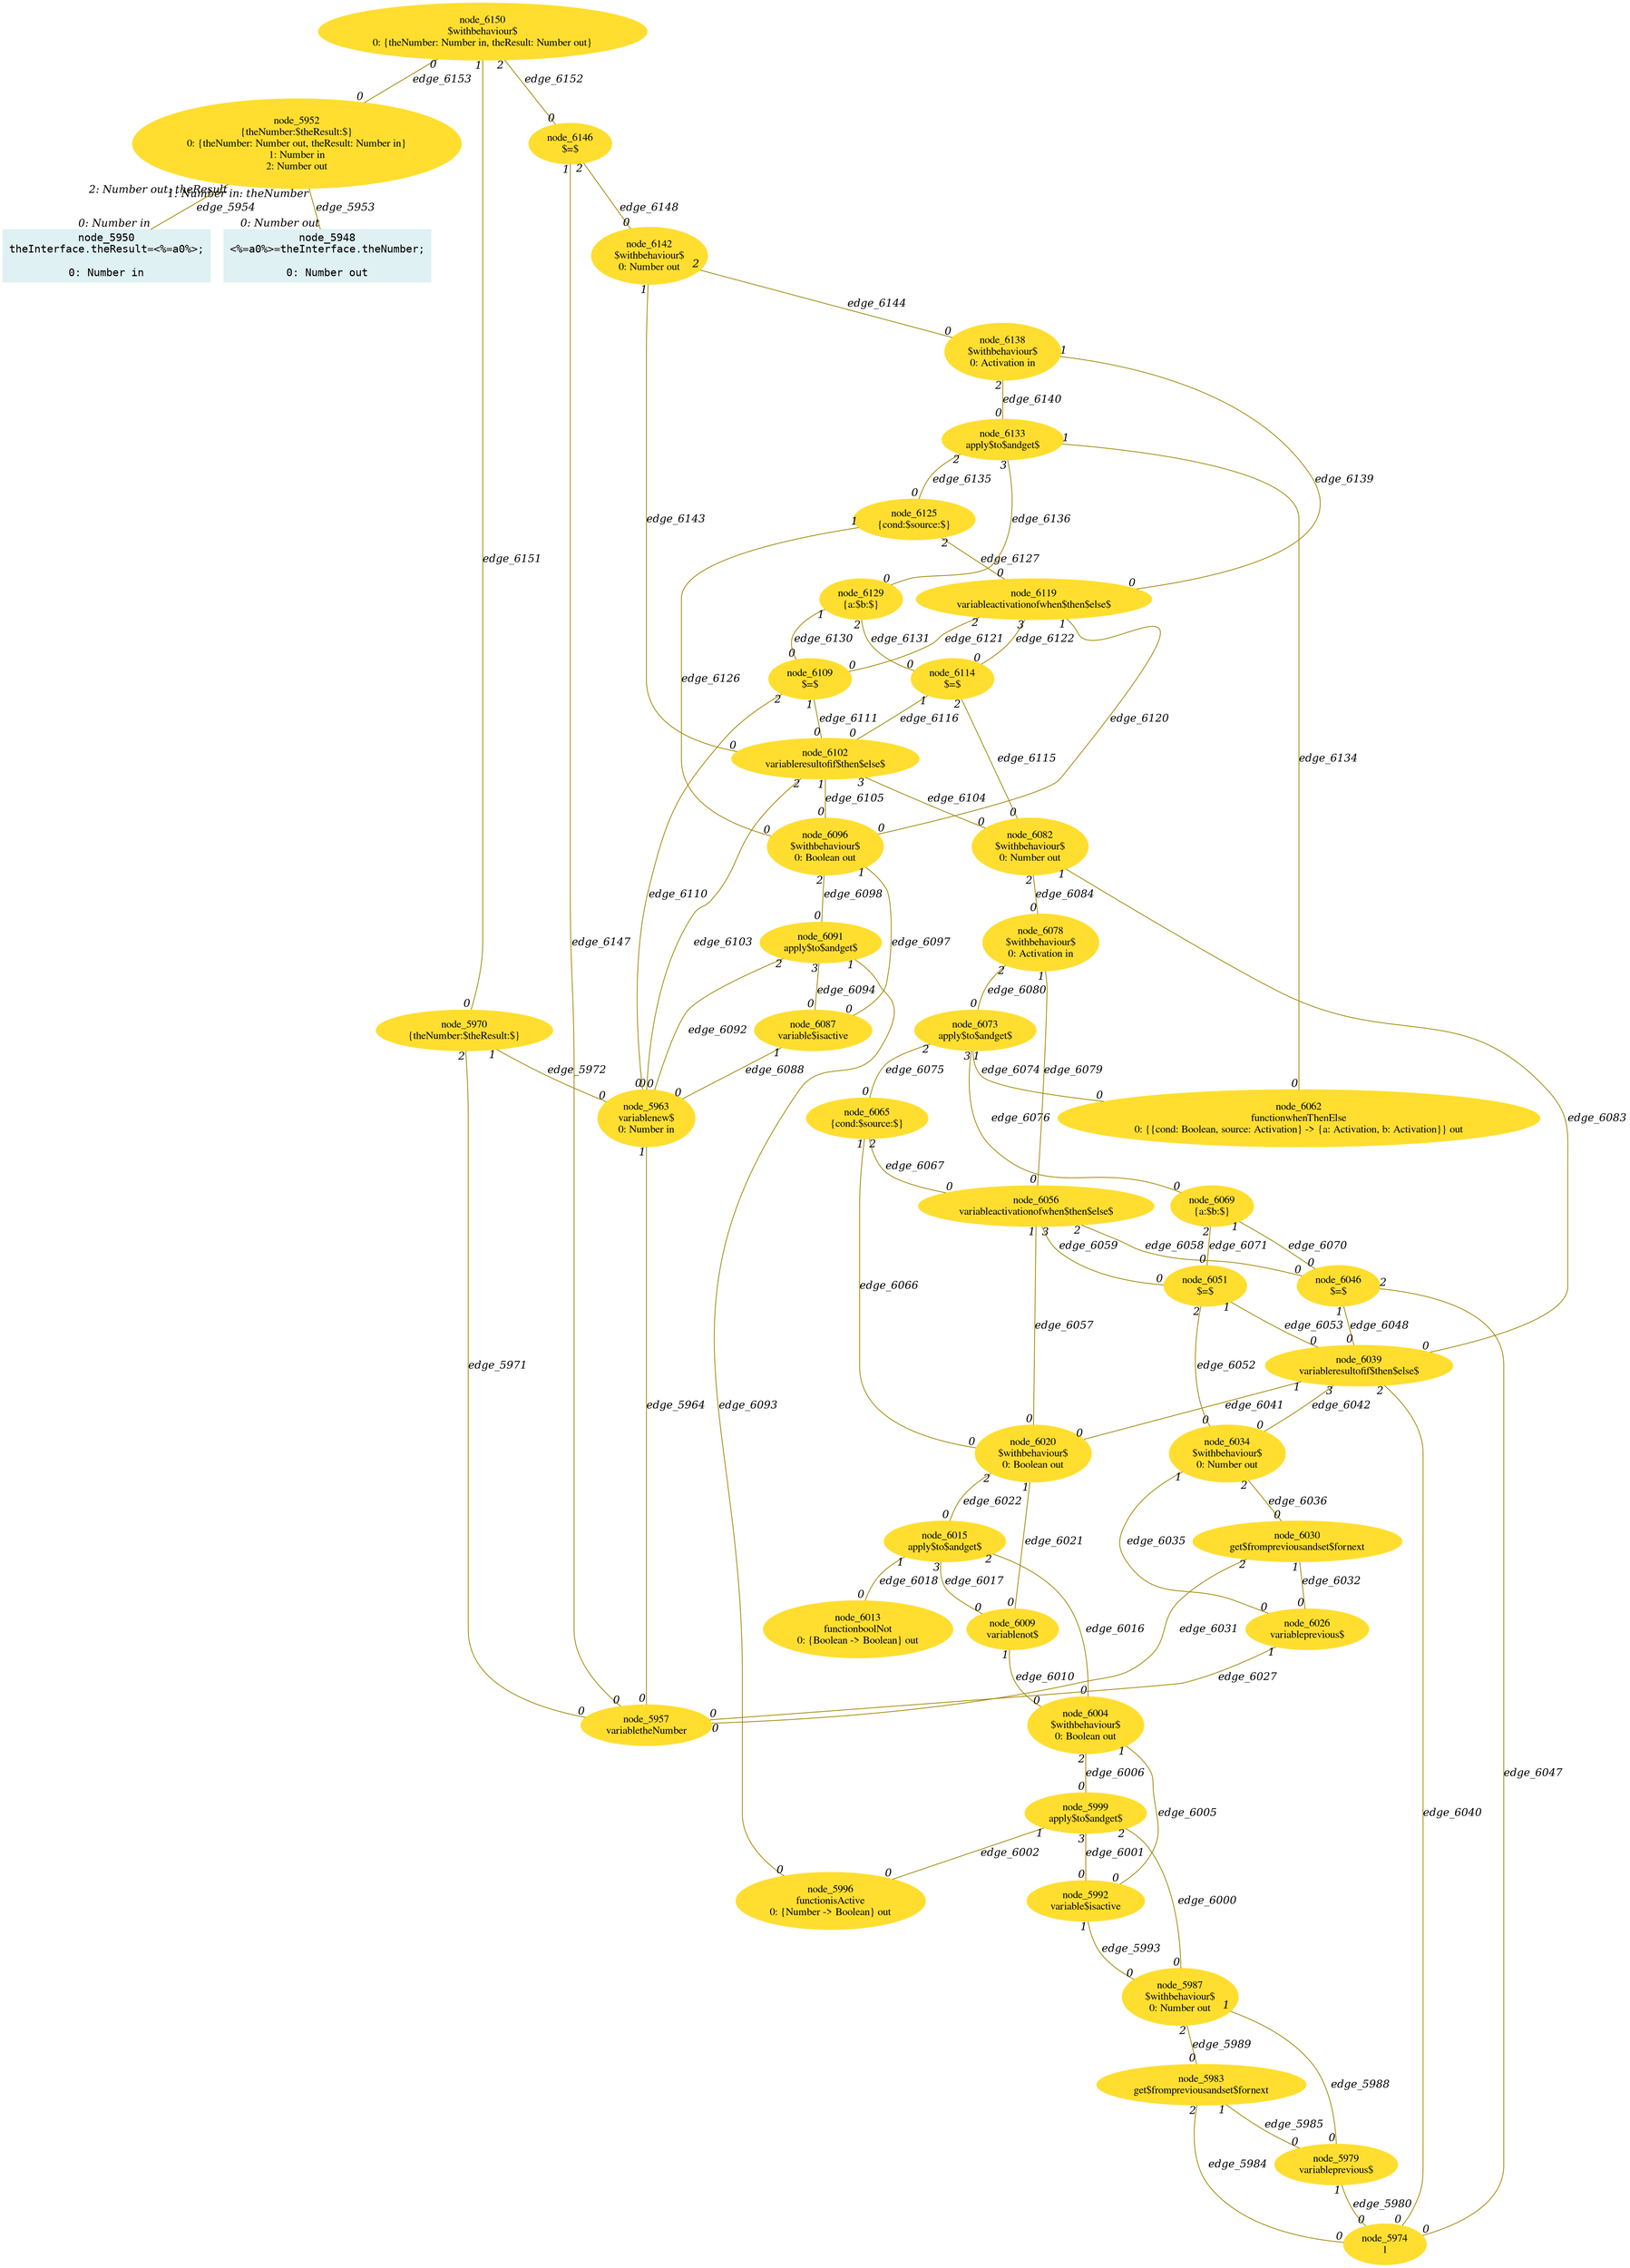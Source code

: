 digraph g{node_5948 [shape="box", style="filled", color="#dff1f2", fontname="Courier", label="node_5948
<%=a0%>=theInterface.theNumber;

0: Number out" ]
node_5950 [shape="box", style="filled", color="#dff1f2", fontname="Courier", label="node_5950
theInterface.theResult=<%=a0%>;

0: Number in" ]
node_5952 [shape="ellipse", style="filled", color="#ffde2f", fontname="Times", label="node_5952
{theNumber:$theResult:$}
0: {theNumber: Number out, theResult: Number in}
1: Number in
2: Number out" ]
node_5957 [shape="ellipse", style="filled", color="#ffde2f", fontname="Times", label="node_5957
variabletheNumber
" ]
node_5963 [shape="ellipse", style="filled", color="#ffde2f", fontname="Times", label="node_5963
variablenew$
0: Number in" ]
node_5970 [shape="ellipse", style="filled", color="#ffde2f", fontname="Times", label="node_5970
{theNumber:$theResult:$}
" ]
node_5974 [shape="ellipse", style="filled", color="#ffde2f", fontname="Times", label="node_5974
1
" ]
node_5979 [shape="ellipse", style="filled", color="#ffde2f", fontname="Times", label="node_5979
variableprevious$
" ]
node_5983 [shape="ellipse", style="filled", color="#ffde2f", fontname="Times", label="node_5983
get$frompreviousandset$fornext
" ]
node_5987 [shape="ellipse", style="filled", color="#ffde2f", fontname="Times", label="node_5987
$withbehaviour$
0: Number out" ]
node_5992 [shape="ellipse", style="filled", color="#ffde2f", fontname="Times", label="node_5992
variable$isactive
" ]
node_5996 [shape="ellipse", style="filled", color="#ffde2f", fontname="Times", label="node_5996
functionisActive
0: {Number -> Boolean} out" ]
node_5999 [shape="ellipse", style="filled", color="#ffde2f", fontname="Times", label="node_5999
apply$to$andget$
" ]
node_6004 [shape="ellipse", style="filled", color="#ffde2f", fontname="Times", label="node_6004
$withbehaviour$
0: Boolean out" ]
node_6009 [shape="ellipse", style="filled", color="#ffde2f", fontname="Times", label="node_6009
variablenot$
" ]
node_6013 [shape="ellipse", style="filled", color="#ffde2f", fontname="Times", label="node_6013
functionboolNot
0: {Boolean -> Boolean} out" ]
node_6015 [shape="ellipse", style="filled", color="#ffde2f", fontname="Times", label="node_6015
apply$to$andget$
" ]
node_6020 [shape="ellipse", style="filled", color="#ffde2f", fontname="Times", label="node_6020
$withbehaviour$
0: Boolean out" ]
node_6026 [shape="ellipse", style="filled", color="#ffde2f", fontname="Times", label="node_6026
variableprevious$
" ]
node_6030 [shape="ellipse", style="filled", color="#ffde2f", fontname="Times", label="node_6030
get$frompreviousandset$fornext
" ]
node_6034 [shape="ellipse", style="filled", color="#ffde2f", fontname="Times", label="node_6034
$withbehaviour$
0: Number out" ]
node_6039 [shape="ellipse", style="filled", color="#ffde2f", fontname="Times", label="node_6039
variableresultofif$then$else$
" ]
node_6046 [shape="ellipse", style="filled", color="#ffde2f", fontname="Times", label="node_6046
$=$
" ]
node_6051 [shape="ellipse", style="filled", color="#ffde2f", fontname="Times", label="node_6051
$=$
" ]
node_6056 [shape="ellipse", style="filled", color="#ffde2f", fontname="Times", label="node_6056
variableactivationofwhen$then$else$
" ]
node_6062 [shape="ellipse", style="filled", color="#ffde2f", fontname="Times", label="node_6062
functionwhenThenElse
0: {{cond: Boolean, source: Activation} -> {a: Activation, b: Activation}} out" ]
node_6065 [shape="ellipse", style="filled", color="#ffde2f", fontname="Times", label="node_6065
{cond:$source:$}
" ]
node_6069 [shape="ellipse", style="filled", color="#ffde2f", fontname="Times", label="node_6069
{a:$b:$}
" ]
node_6073 [shape="ellipse", style="filled", color="#ffde2f", fontname="Times", label="node_6073
apply$to$andget$
" ]
node_6078 [shape="ellipse", style="filled", color="#ffde2f", fontname="Times", label="node_6078
$withbehaviour$
0: Activation in" ]
node_6082 [shape="ellipse", style="filled", color="#ffde2f", fontname="Times", label="node_6082
$withbehaviour$
0: Number out" ]
node_6087 [shape="ellipse", style="filled", color="#ffde2f", fontname="Times", label="node_6087
variable$isactive
" ]
node_6091 [shape="ellipse", style="filled", color="#ffde2f", fontname="Times", label="node_6091
apply$to$andget$
" ]
node_6096 [shape="ellipse", style="filled", color="#ffde2f", fontname="Times", label="node_6096
$withbehaviour$
0: Boolean out" ]
node_6102 [shape="ellipse", style="filled", color="#ffde2f", fontname="Times", label="node_6102
variableresultofif$then$else$
" ]
node_6109 [shape="ellipse", style="filled", color="#ffde2f", fontname="Times", label="node_6109
$=$
" ]
node_6114 [shape="ellipse", style="filled", color="#ffde2f", fontname="Times", label="node_6114
$=$
" ]
node_6119 [shape="ellipse", style="filled", color="#ffde2f", fontname="Times", label="node_6119
variableactivationofwhen$then$else$
" ]
node_6125 [shape="ellipse", style="filled", color="#ffde2f", fontname="Times", label="node_6125
{cond:$source:$}
" ]
node_6129 [shape="ellipse", style="filled", color="#ffde2f", fontname="Times", label="node_6129
{a:$b:$}
" ]
node_6133 [shape="ellipse", style="filled", color="#ffde2f", fontname="Times", label="node_6133
apply$to$andget$
" ]
node_6138 [shape="ellipse", style="filled", color="#ffde2f", fontname="Times", label="node_6138
$withbehaviour$
0: Activation in" ]
node_6142 [shape="ellipse", style="filled", color="#ffde2f", fontname="Times", label="node_6142
$withbehaviour$
0: Number out" ]
node_6146 [shape="ellipse", style="filled", color="#ffde2f", fontname="Times", label="node_6146
$=$
" ]
node_6150 [shape="ellipse", style="filled", color="#ffde2f", fontname="Times", label="node_6150
$withbehaviour$
0: {theNumber: Number in, theResult: Number out}" ]
node_5952 -> node_5948 [dir=none, arrowHead=none, fontname="Times-Italic", arrowsize=1, color="#9d8400", label="edge_5953",  headlabel="0: Number out", taillabel="1: Number in: theNumber" ]
node_5952 -> node_5950 [dir=none, arrowHead=none, fontname="Times-Italic", arrowsize=1, color="#9d8400", label="edge_5954",  headlabel="0: Number in", taillabel="2: Number out: theResult" ]
node_5963 -> node_5957 [dir=none, arrowHead=none, fontname="Times-Italic", arrowsize=1, color="#9d8400", label="edge_5964",  headlabel="0", taillabel="1" ]
node_5970 -> node_5957 [dir=none, arrowHead=none, fontname="Times-Italic", arrowsize=1, color="#9d8400", label="edge_5971",  headlabel="0", taillabel="2" ]
node_5970 -> node_5963 [dir=none, arrowHead=none, fontname="Times-Italic", arrowsize=1, color="#9d8400", label="edge_5972",  headlabel="0", taillabel="1" ]
node_5979 -> node_5974 [dir=none, arrowHead=none, fontname="Times-Italic", arrowsize=1, color="#9d8400", label="edge_5980",  headlabel="0", taillabel="1" ]
node_5983 -> node_5974 [dir=none, arrowHead=none, fontname="Times-Italic", arrowsize=1, color="#9d8400", label="edge_5984",  headlabel="0", taillabel="2" ]
node_5983 -> node_5979 [dir=none, arrowHead=none, fontname="Times-Italic", arrowsize=1, color="#9d8400", label="edge_5985",  headlabel="0", taillabel="1" ]
node_5987 -> node_5979 [dir=none, arrowHead=none, fontname="Times-Italic", arrowsize=1, color="#9d8400", label="edge_5988",  headlabel="0", taillabel="1" ]
node_5987 -> node_5983 [dir=none, arrowHead=none, fontname="Times-Italic", arrowsize=1, color="#9d8400", label="edge_5989",  headlabel="0", taillabel="2" ]
node_5992 -> node_5987 [dir=none, arrowHead=none, fontname="Times-Italic", arrowsize=1, color="#9d8400", label="edge_5993",  headlabel="0", taillabel="1" ]
node_5999 -> node_5987 [dir=none, arrowHead=none, fontname="Times-Italic", arrowsize=1, color="#9d8400", label="edge_6000",  headlabel="0", taillabel="2" ]
node_5999 -> node_5992 [dir=none, arrowHead=none, fontname="Times-Italic", arrowsize=1, color="#9d8400", label="edge_6001",  headlabel="0", taillabel="3" ]
node_5999 -> node_5996 [dir=none, arrowHead=none, fontname="Times-Italic", arrowsize=1, color="#9d8400", label="edge_6002",  headlabel="0", taillabel="1" ]
node_6004 -> node_5992 [dir=none, arrowHead=none, fontname="Times-Italic", arrowsize=1, color="#9d8400", label="edge_6005",  headlabel="0", taillabel="1" ]
node_6004 -> node_5999 [dir=none, arrowHead=none, fontname="Times-Italic", arrowsize=1, color="#9d8400", label="edge_6006",  headlabel="0", taillabel="2" ]
node_6009 -> node_6004 [dir=none, arrowHead=none, fontname="Times-Italic", arrowsize=1, color="#9d8400", label="edge_6010",  headlabel="0", taillabel="1" ]
node_6015 -> node_6004 [dir=none, arrowHead=none, fontname="Times-Italic", arrowsize=1, color="#9d8400", label="edge_6016",  headlabel="0", taillabel="2" ]
node_6015 -> node_6009 [dir=none, arrowHead=none, fontname="Times-Italic", arrowsize=1, color="#9d8400", label="edge_6017",  headlabel="0", taillabel="3" ]
node_6015 -> node_6013 [dir=none, arrowHead=none, fontname="Times-Italic", arrowsize=1, color="#9d8400", label="edge_6018",  headlabel="0", taillabel="1" ]
node_6020 -> node_6009 [dir=none, arrowHead=none, fontname="Times-Italic", arrowsize=1, color="#9d8400", label="edge_6021",  headlabel="0", taillabel="1" ]
node_6020 -> node_6015 [dir=none, arrowHead=none, fontname="Times-Italic", arrowsize=1, color="#9d8400", label="edge_6022",  headlabel="0", taillabel="2" ]
node_6026 -> node_5957 [dir=none, arrowHead=none, fontname="Times-Italic", arrowsize=1, color="#9d8400", label="edge_6027",  headlabel="0", taillabel="1" ]
node_6030 -> node_5957 [dir=none, arrowHead=none, fontname="Times-Italic", arrowsize=1, color="#9d8400", label="edge_6031",  headlabel="0", taillabel="2" ]
node_6030 -> node_6026 [dir=none, arrowHead=none, fontname="Times-Italic", arrowsize=1, color="#9d8400", label="edge_6032",  headlabel="0", taillabel="1" ]
node_6034 -> node_6026 [dir=none, arrowHead=none, fontname="Times-Italic", arrowsize=1, color="#9d8400", label="edge_6035",  headlabel="0", taillabel="1" ]
node_6034 -> node_6030 [dir=none, arrowHead=none, fontname="Times-Italic", arrowsize=1, color="#9d8400", label="edge_6036",  headlabel="0", taillabel="2" ]
node_6039 -> node_5974 [dir=none, arrowHead=none, fontname="Times-Italic", arrowsize=1, color="#9d8400", label="edge_6040",  headlabel="0", taillabel="2" ]
node_6039 -> node_6020 [dir=none, arrowHead=none, fontname="Times-Italic", arrowsize=1, color="#9d8400", label="edge_6041",  headlabel="0", taillabel="1" ]
node_6039 -> node_6034 [dir=none, arrowHead=none, fontname="Times-Italic", arrowsize=1, color="#9d8400", label="edge_6042",  headlabel="0", taillabel="3" ]
node_6046 -> node_5974 [dir=none, arrowHead=none, fontname="Times-Italic", arrowsize=1, color="#9d8400", label="edge_6047",  headlabel="0", taillabel="2" ]
node_6046 -> node_6039 [dir=none, arrowHead=none, fontname="Times-Italic", arrowsize=1, color="#9d8400", label="edge_6048",  headlabel="0", taillabel="1" ]
node_6051 -> node_6034 [dir=none, arrowHead=none, fontname="Times-Italic", arrowsize=1, color="#9d8400", label="edge_6052",  headlabel="0", taillabel="2" ]
node_6051 -> node_6039 [dir=none, arrowHead=none, fontname="Times-Italic", arrowsize=1, color="#9d8400", label="edge_6053",  headlabel="0", taillabel="1" ]
node_6056 -> node_6020 [dir=none, arrowHead=none, fontname="Times-Italic", arrowsize=1, color="#9d8400", label="edge_6057",  headlabel="0", taillabel="1" ]
node_6056 -> node_6046 [dir=none, arrowHead=none, fontname="Times-Italic", arrowsize=1, color="#9d8400", label="edge_6058",  headlabel="0", taillabel="2" ]
node_6056 -> node_6051 [dir=none, arrowHead=none, fontname="Times-Italic", arrowsize=1, color="#9d8400", label="edge_6059",  headlabel="0", taillabel="3" ]
node_6065 -> node_6020 [dir=none, arrowHead=none, fontname="Times-Italic", arrowsize=1, color="#9d8400", label="edge_6066",  headlabel="0", taillabel="1" ]
node_6065 -> node_6056 [dir=none, arrowHead=none, fontname="Times-Italic", arrowsize=1, color="#9d8400", label="edge_6067",  headlabel="0", taillabel="2" ]
node_6069 -> node_6046 [dir=none, arrowHead=none, fontname="Times-Italic", arrowsize=1, color="#9d8400", label="edge_6070",  headlabel="0", taillabel="1" ]
node_6069 -> node_6051 [dir=none, arrowHead=none, fontname="Times-Italic", arrowsize=1, color="#9d8400", label="edge_6071",  headlabel="0", taillabel="2" ]
node_6073 -> node_6062 [dir=none, arrowHead=none, fontname="Times-Italic", arrowsize=1, color="#9d8400", label="edge_6074",  headlabel="0", taillabel="1" ]
node_6073 -> node_6065 [dir=none, arrowHead=none, fontname="Times-Italic", arrowsize=1, color="#9d8400", label="edge_6075",  headlabel="0", taillabel="2" ]
node_6073 -> node_6069 [dir=none, arrowHead=none, fontname="Times-Italic", arrowsize=1, color="#9d8400", label="edge_6076",  headlabel="0", taillabel="3" ]
node_6078 -> node_6056 [dir=none, arrowHead=none, fontname="Times-Italic", arrowsize=1, color="#9d8400", label="edge_6079",  headlabel="0", taillabel="1" ]
node_6078 -> node_6073 [dir=none, arrowHead=none, fontname="Times-Italic", arrowsize=1, color="#9d8400", label="edge_6080",  headlabel="0", taillabel="2" ]
node_6082 -> node_6039 [dir=none, arrowHead=none, fontname="Times-Italic", arrowsize=1, color="#9d8400", label="edge_6083",  headlabel="0", taillabel="1" ]
node_6082 -> node_6078 [dir=none, arrowHead=none, fontname="Times-Italic", arrowsize=1, color="#9d8400", label="edge_6084",  headlabel="0", taillabel="2" ]
node_6087 -> node_5963 [dir=none, arrowHead=none, fontname="Times-Italic", arrowsize=1, color="#9d8400", label="edge_6088",  headlabel="0", taillabel="1" ]
node_6091 -> node_5963 [dir=none, arrowHead=none, fontname="Times-Italic", arrowsize=1, color="#9d8400", label="edge_6092",  headlabel="0", taillabel="2" ]
node_6091 -> node_5996 [dir=none, arrowHead=none, fontname="Times-Italic", arrowsize=1, color="#9d8400", label="edge_6093",  headlabel="0", taillabel="1" ]
node_6091 -> node_6087 [dir=none, arrowHead=none, fontname="Times-Italic", arrowsize=1, color="#9d8400", label="edge_6094",  headlabel="0", taillabel="3" ]
node_6096 -> node_6087 [dir=none, arrowHead=none, fontname="Times-Italic", arrowsize=1, color="#9d8400", label="edge_6097",  headlabel="0", taillabel="1" ]
node_6096 -> node_6091 [dir=none, arrowHead=none, fontname="Times-Italic", arrowsize=1, color="#9d8400", label="edge_6098",  headlabel="0", taillabel="2" ]
node_6102 -> node_5963 [dir=none, arrowHead=none, fontname="Times-Italic", arrowsize=1, color="#9d8400", label="edge_6103",  headlabel="0", taillabel="2" ]
node_6102 -> node_6082 [dir=none, arrowHead=none, fontname="Times-Italic", arrowsize=1, color="#9d8400", label="edge_6104",  headlabel="0", taillabel="3" ]
node_6102 -> node_6096 [dir=none, arrowHead=none, fontname="Times-Italic", arrowsize=1, color="#9d8400", label="edge_6105",  headlabel="0", taillabel="1" ]
node_6109 -> node_5963 [dir=none, arrowHead=none, fontname="Times-Italic", arrowsize=1, color="#9d8400", label="edge_6110",  headlabel="0", taillabel="2" ]
node_6109 -> node_6102 [dir=none, arrowHead=none, fontname="Times-Italic", arrowsize=1, color="#9d8400", label="edge_6111",  headlabel="0", taillabel="1" ]
node_6114 -> node_6082 [dir=none, arrowHead=none, fontname="Times-Italic", arrowsize=1, color="#9d8400", label="edge_6115",  headlabel="0", taillabel="2" ]
node_6114 -> node_6102 [dir=none, arrowHead=none, fontname="Times-Italic", arrowsize=1, color="#9d8400", label="edge_6116",  headlabel="0", taillabel="1" ]
node_6119 -> node_6096 [dir=none, arrowHead=none, fontname="Times-Italic", arrowsize=1, color="#9d8400", label="edge_6120",  headlabel="0", taillabel="1" ]
node_6119 -> node_6109 [dir=none, arrowHead=none, fontname="Times-Italic", arrowsize=1, color="#9d8400", label="edge_6121",  headlabel="0", taillabel="2" ]
node_6119 -> node_6114 [dir=none, arrowHead=none, fontname="Times-Italic", arrowsize=1, color="#9d8400", label="edge_6122",  headlabel="0", taillabel="3" ]
node_6125 -> node_6096 [dir=none, arrowHead=none, fontname="Times-Italic", arrowsize=1, color="#9d8400", label="edge_6126",  headlabel="0", taillabel="1" ]
node_6125 -> node_6119 [dir=none, arrowHead=none, fontname="Times-Italic", arrowsize=1, color="#9d8400", label="edge_6127",  headlabel="0", taillabel="2" ]
node_6129 -> node_6109 [dir=none, arrowHead=none, fontname="Times-Italic", arrowsize=1, color="#9d8400", label="edge_6130",  headlabel="0", taillabel="1" ]
node_6129 -> node_6114 [dir=none, arrowHead=none, fontname="Times-Italic", arrowsize=1, color="#9d8400", label="edge_6131",  headlabel="0", taillabel="2" ]
node_6133 -> node_6062 [dir=none, arrowHead=none, fontname="Times-Italic", arrowsize=1, color="#9d8400", label="edge_6134",  headlabel="0", taillabel="1" ]
node_6133 -> node_6125 [dir=none, arrowHead=none, fontname="Times-Italic", arrowsize=1, color="#9d8400", label="edge_6135",  headlabel="0", taillabel="2" ]
node_6133 -> node_6129 [dir=none, arrowHead=none, fontname="Times-Italic", arrowsize=1, color="#9d8400", label="edge_6136",  headlabel="0", taillabel="3" ]
node_6138 -> node_6119 [dir=none, arrowHead=none, fontname="Times-Italic", arrowsize=1, color="#9d8400", label="edge_6139",  headlabel="0", taillabel="1" ]
node_6138 -> node_6133 [dir=none, arrowHead=none, fontname="Times-Italic", arrowsize=1, color="#9d8400", label="edge_6140",  headlabel="0", taillabel="2" ]
node_6142 -> node_6102 [dir=none, arrowHead=none, fontname="Times-Italic", arrowsize=1, color="#9d8400", label="edge_6143",  headlabel="0", taillabel="1" ]
node_6142 -> node_6138 [dir=none, arrowHead=none, fontname="Times-Italic", arrowsize=1, color="#9d8400", label="edge_6144",  headlabel="0", taillabel="2" ]
node_6146 -> node_5957 [dir=none, arrowHead=none, fontname="Times-Italic", arrowsize=1, color="#9d8400", label="edge_6147",  headlabel="0", taillabel="1" ]
node_6146 -> node_6142 [dir=none, arrowHead=none, fontname="Times-Italic", arrowsize=1, color="#9d8400", label="edge_6148",  headlabel="0", taillabel="2" ]
node_6150 -> node_5970 [dir=none, arrowHead=none, fontname="Times-Italic", arrowsize=1, color="#9d8400", label="edge_6151",  headlabel="0", taillabel="1" ]
node_6150 -> node_6146 [dir=none, arrowHead=none, fontname="Times-Italic", arrowsize=1, color="#9d8400", label="edge_6152",  headlabel="0", taillabel="2" ]
node_6150 -> node_5952 [dir=none, arrowHead=none, fontname="Times-Italic", arrowsize=1, color="#9d8400", label="edge_6153",  headlabel="0", taillabel="0" ]
}